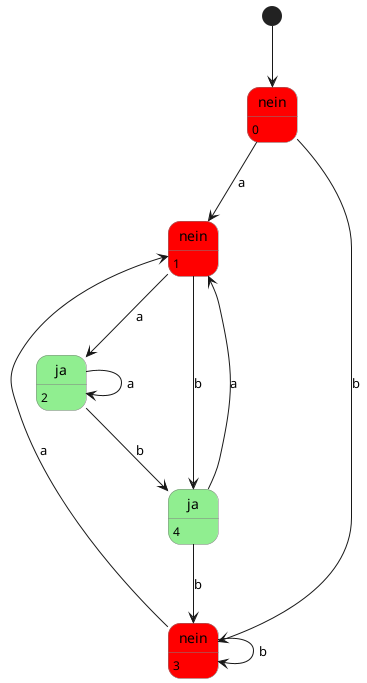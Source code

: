 @startuml

skinparam state {
  BackgroundColor<<YES>> LightGreen
  BackgroundColor<<NO>> Red
  BorderColor Gray
}

[*] --> n0

state "nein" as n0 <<NO>>
state "nein" as n1 <<NO>>
state "nein" as n2 <<NO>>
state "ja" as j0 <<YES>>
state "ja" as j1 <<YES>>

n0: 0
n1: 1
n2: 3
j0: 2
j1: 4

n0 --> n1 : a
n0 --> n2 : b

n1 --> j0 : a
n1 --> j1 : b

n2 --> n1 : a
n2 --> n2 : b

j0 --> j0 : a
j0 --> j1 : b

j1 --> n1 : a
j1 --> n2 : b

@enduml
